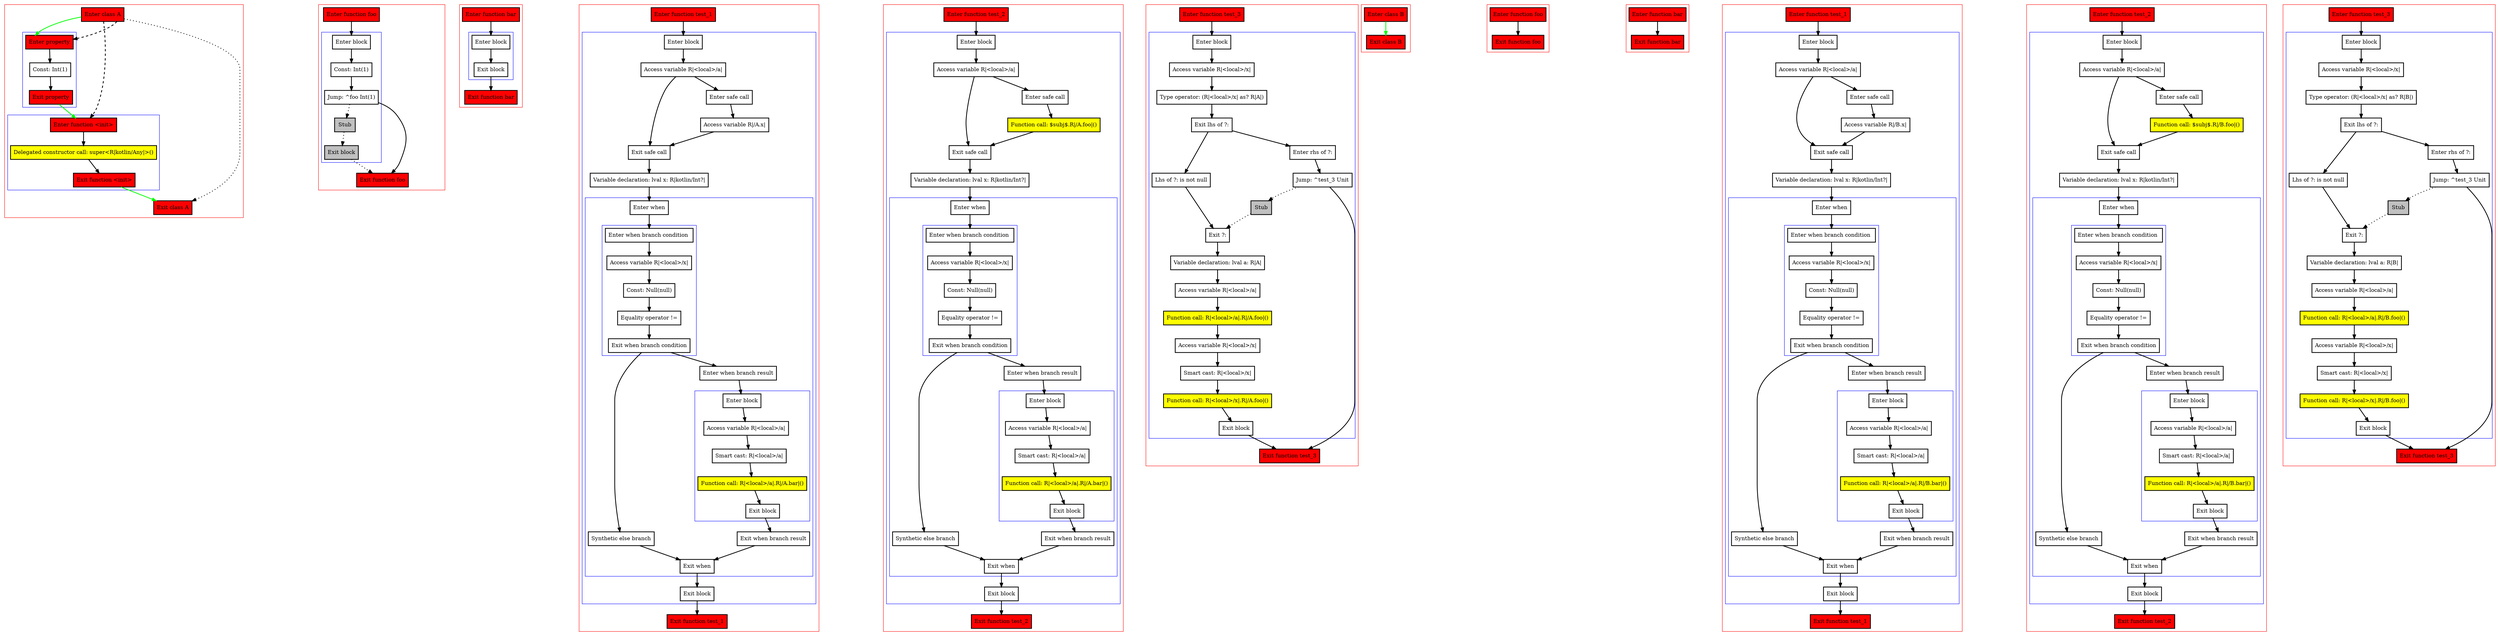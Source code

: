 digraph assignSafeCall_kt {
    graph [nodesep=3]
    node [shape=box penwidth=2]
    edge [penwidth=2]

    subgraph cluster_0 {
        color=red
        0 [label="Enter class A" style="filled" fillcolor=red];
        subgraph cluster_1 {
            color=blue
            1 [label="Enter property" style="filled" fillcolor=red];
            2 [label="Const: Int(1)"];
            3 [label="Exit property" style="filled" fillcolor=red];
        }
        subgraph cluster_2 {
            color=blue
            4 [label="Enter function <init>" style="filled" fillcolor=red];
            5 [label="Delegated constructor call: super<R|kotlin/Any|>()" style="filled" fillcolor=yellow];
            6 [label="Exit function <init>" style="filled" fillcolor=red];
        }
        7 [label="Exit class A" style="filled" fillcolor=red];
    }
    0 -> {1} [color=green];
    0 -> {7} [style=dotted];
    0 -> {1 4} [style=dashed];
    1 -> {2};
    2 -> {3};
    3 -> {4} [color=green];
    4 -> {5};
    5 -> {6};
    6 -> {7} [color=green];

    subgraph cluster_3 {
        color=red
        8 [label="Enter function foo" style="filled" fillcolor=red];
        subgraph cluster_4 {
            color=blue
            9 [label="Enter block"];
            10 [label="Const: Int(1)"];
            11 [label="Jump: ^foo Int(1)"];
            12 [label="Stub" style="filled" fillcolor=gray];
            13 [label="Exit block" style="filled" fillcolor=gray];
        }
        14 [label="Exit function foo" style="filled" fillcolor=red];
    }
    8 -> {9};
    9 -> {10};
    10 -> {11};
    11 -> {14};
    11 -> {12} [style=dotted];
    12 -> {13} [style=dotted];
    13 -> {14} [style=dotted];

    subgraph cluster_5 {
        color=red
        15 [label="Enter function bar" style="filled" fillcolor=red];
        subgraph cluster_6 {
            color=blue
            16 [label="Enter block"];
            17 [label="Exit block"];
        }
        18 [label="Exit function bar" style="filled" fillcolor=red];
    }
    15 -> {16};
    16 -> {17};
    17 -> {18};

    subgraph cluster_7 {
        color=red
        19 [label="Enter function test_1" style="filled" fillcolor=red];
        subgraph cluster_8 {
            color=blue
            20 [label="Enter block"];
            21 [label="Access variable R|<local>/a|"];
            22 [label="Enter safe call"];
            23 [label="Access variable R|/A.x|"];
            24 [label="Exit safe call"];
            25 [label="Variable declaration: lval x: R|kotlin/Int?|"];
            subgraph cluster_9 {
                color=blue
                26 [label="Enter when"];
                subgraph cluster_10 {
                    color=blue
                    27 [label="Enter when branch condition "];
                    28 [label="Access variable R|<local>/x|"];
                    29 [label="Const: Null(null)"];
                    30 [label="Equality operator !="];
                    31 [label="Exit when branch condition"];
                }
                32 [label="Synthetic else branch"];
                33 [label="Enter when branch result"];
                subgraph cluster_11 {
                    color=blue
                    34 [label="Enter block"];
                    35 [label="Access variable R|<local>/a|"];
                    36 [label="Smart cast: R|<local>/a|"];
                    37 [label="Function call: R|<local>/a|.R|/A.bar|()" style="filled" fillcolor=yellow];
                    38 [label="Exit block"];
                }
                39 [label="Exit when branch result"];
                40 [label="Exit when"];
            }
            41 [label="Exit block"];
        }
        42 [label="Exit function test_1" style="filled" fillcolor=red];
    }
    19 -> {20};
    20 -> {21};
    21 -> {22 24};
    22 -> {23};
    23 -> {24};
    24 -> {25};
    25 -> {26};
    26 -> {27};
    27 -> {28};
    28 -> {29};
    29 -> {30};
    30 -> {31};
    31 -> {32 33};
    32 -> {40};
    33 -> {34};
    34 -> {35};
    35 -> {36};
    36 -> {37};
    37 -> {38};
    38 -> {39};
    39 -> {40};
    40 -> {41};
    41 -> {42};

    subgraph cluster_12 {
        color=red
        43 [label="Enter function test_2" style="filled" fillcolor=red];
        subgraph cluster_13 {
            color=blue
            44 [label="Enter block"];
            45 [label="Access variable R|<local>/a|"];
            46 [label="Enter safe call"];
            47 [label="Function call: $subj$.R|/A.foo|()" style="filled" fillcolor=yellow];
            48 [label="Exit safe call"];
            49 [label="Variable declaration: lval x: R|kotlin/Int?|"];
            subgraph cluster_14 {
                color=blue
                50 [label="Enter when"];
                subgraph cluster_15 {
                    color=blue
                    51 [label="Enter when branch condition "];
                    52 [label="Access variable R|<local>/x|"];
                    53 [label="Const: Null(null)"];
                    54 [label="Equality operator !="];
                    55 [label="Exit when branch condition"];
                }
                56 [label="Synthetic else branch"];
                57 [label="Enter when branch result"];
                subgraph cluster_16 {
                    color=blue
                    58 [label="Enter block"];
                    59 [label="Access variable R|<local>/a|"];
                    60 [label="Smart cast: R|<local>/a|"];
                    61 [label="Function call: R|<local>/a|.R|/A.bar|()" style="filled" fillcolor=yellow];
                    62 [label="Exit block"];
                }
                63 [label="Exit when branch result"];
                64 [label="Exit when"];
            }
            65 [label="Exit block"];
        }
        66 [label="Exit function test_2" style="filled" fillcolor=red];
    }
    43 -> {44};
    44 -> {45};
    45 -> {46 48};
    46 -> {47};
    47 -> {48};
    48 -> {49};
    49 -> {50};
    50 -> {51};
    51 -> {52};
    52 -> {53};
    53 -> {54};
    54 -> {55};
    55 -> {56 57};
    56 -> {64};
    57 -> {58};
    58 -> {59};
    59 -> {60};
    60 -> {61};
    61 -> {62};
    62 -> {63};
    63 -> {64};
    64 -> {65};
    65 -> {66};

    subgraph cluster_17 {
        color=red
        67 [label="Enter function test_3" style="filled" fillcolor=red];
        subgraph cluster_18 {
            color=blue
            68 [label="Enter block"];
            69 [label="Access variable R|<local>/x|"];
            70 [label="Type operator: (R|<local>/x| as? R|A|)"];
            71 [label="Exit lhs of ?:"];
            72 [label="Enter rhs of ?:"];
            73 [label="Jump: ^test_3 Unit"];
            74 [label="Stub" style="filled" fillcolor=gray];
            75 [label="Lhs of ?: is not null"];
            76 [label="Exit ?:"];
            77 [label="Variable declaration: lval a: R|A|"];
            78 [label="Access variable R|<local>/a|"];
            79 [label="Function call: R|<local>/a|.R|/A.foo|()" style="filled" fillcolor=yellow];
            80 [label="Access variable R|<local>/x|"];
            81 [label="Smart cast: R|<local>/x|"];
            82 [label="Function call: R|<local>/x|.R|/A.foo|()" style="filled" fillcolor=yellow];
            83 [label="Exit block"];
        }
        84 [label="Exit function test_3" style="filled" fillcolor=red];
    }
    67 -> {68};
    68 -> {69};
    69 -> {70};
    70 -> {71};
    71 -> {72 75};
    72 -> {73};
    73 -> {84};
    73 -> {74} [style=dotted];
    74 -> {76} [style=dotted];
    75 -> {76};
    76 -> {77};
    77 -> {78};
    78 -> {79};
    79 -> {80};
    80 -> {81};
    81 -> {82};
    82 -> {83};
    83 -> {84};

    subgraph cluster_19 {
        color=red
        85 [label="Enter class B" style="filled" fillcolor=red];
        86 [label="Exit class B" style="filled" fillcolor=red];
    }
    85 -> {86} [color=green];

    subgraph cluster_20 {
        color=red
        87 [label="Enter function foo" style="filled" fillcolor=red];
        88 [label="Exit function foo" style="filled" fillcolor=red];
    }
    87 -> {88};

    subgraph cluster_21 {
        color=red
        89 [label="Enter function bar" style="filled" fillcolor=red];
        90 [label="Exit function bar" style="filled" fillcolor=red];
    }
    89 -> {90};

    subgraph cluster_22 {
        color=red
        91 [label="Enter function test_1" style="filled" fillcolor=red];
        subgraph cluster_23 {
            color=blue
            92 [label="Enter block"];
            93 [label="Access variable R|<local>/a|"];
            94 [label="Enter safe call"];
            95 [label="Access variable R|/B.x|"];
            96 [label="Exit safe call"];
            97 [label="Variable declaration: lval x: R|kotlin/Int?|"];
            subgraph cluster_24 {
                color=blue
                98 [label="Enter when"];
                subgraph cluster_25 {
                    color=blue
                    99 [label="Enter when branch condition "];
                    100 [label="Access variable R|<local>/x|"];
                    101 [label="Const: Null(null)"];
                    102 [label="Equality operator !="];
                    103 [label="Exit when branch condition"];
                }
                104 [label="Synthetic else branch"];
                105 [label="Enter when branch result"];
                subgraph cluster_26 {
                    color=blue
                    106 [label="Enter block"];
                    107 [label="Access variable R|<local>/a|"];
                    108 [label="Smart cast: R|<local>/a|"];
                    109 [label="Function call: R|<local>/a|.R|/B.bar|()" style="filled" fillcolor=yellow];
                    110 [label="Exit block"];
                }
                111 [label="Exit when branch result"];
                112 [label="Exit when"];
            }
            113 [label="Exit block"];
        }
        114 [label="Exit function test_1" style="filled" fillcolor=red];
    }
    91 -> {92};
    92 -> {93};
    93 -> {94 96};
    94 -> {95};
    95 -> {96};
    96 -> {97};
    97 -> {98};
    98 -> {99};
    99 -> {100};
    100 -> {101};
    101 -> {102};
    102 -> {103};
    103 -> {104 105};
    104 -> {112};
    105 -> {106};
    106 -> {107};
    107 -> {108};
    108 -> {109};
    109 -> {110};
    110 -> {111};
    111 -> {112};
    112 -> {113};
    113 -> {114};

    subgraph cluster_27 {
        color=red
        115 [label="Enter function test_2" style="filled" fillcolor=red];
        subgraph cluster_28 {
            color=blue
            116 [label="Enter block"];
            117 [label="Access variable R|<local>/a|"];
            118 [label="Enter safe call"];
            119 [label="Function call: $subj$.R|/B.foo|()" style="filled" fillcolor=yellow];
            120 [label="Exit safe call"];
            121 [label="Variable declaration: lval x: R|kotlin/Int?|"];
            subgraph cluster_29 {
                color=blue
                122 [label="Enter when"];
                subgraph cluster_30 {
                    color=blue
                    123 [label="Enter when branch condition "];
                    124 [label="Access variable R|<local>/x|"];
                    125 [label="Const: Null(null)"];
                    126 [label="Equality operator !="];
                    127 [label="Exit when branch condition"];
                }
                128 [label="Synthetic else branch"];
                129 [label="Enter when branch result"];
                subgraph cluster_31 {
                    color=blue
                    130 [label="Enter block"];
                    131 [label="Access variable R|<local>/a|"];
                    132 [label="Smart cast: R|<local>/a|"];
                    133 [label="Function call: R|<local>/a|.R|/B.bar|()" style="filled" fillcolor=yellow];
                    134 [label="Exit block"];
                }
                135 [label="Exit when branch result"];
                136 [label="Exit when"];
            }
            137 [label="Exit block"];
        }
        138 [label="Exit function test_2" style="filled" fillcolor=red];
    }
    115 -> {116};
    116 -> {117};
    117 -> {118 120};
    118 -> {119};
    119 -> {120};
    120 -> {121};
    121 -> {122};
    122 -> {123};
    123 -> {124};
    124 -> {125};
    125 -> {126};
    126 -> {127};
    127 -> {128 129};
    128 -> {136};
    129 -> {130};
    130 -> {131};
    131 -> {132};
    132 -> {133};
    133 -> {134};
    134 -> {135};
    135 -> {136};
    136 -> {137};
    137 -> {138};

    subgraph cluster_32 {
        color=red
        139 [label="Enter function test_3" style="filled" fillcolor=red];
        subgraph cluster_33 {
            color=blue
            140 [label="Enter block"];
            141 [label="Access variable R|<local>/x|"];
            142 [label="Type operator: (R|<local>/x| as? R|B|)"];
            143 [label="Exit lhs of ?:"];
            144 [label="Enter rhs of ?:"];
            145 [label="Jump: ^test_3 Unit"];
            146 [label="Stub" style="filled" fillcolor=gray];
            147 [label="Lhs of ?: is not null"];
            148 [label="Exit ?:"];
            149 [label="Variable declaration: lval a: R|B|"];
            150 [label="Access variable R|<local>/a|"];
            151 [label="Function call: R|<local>/a|.R|/B.foo|()" style="filled" fillcolor=yellow];
            152 [label="Access variable R|<local>/x|"];
            153 [label="Smart cast: R|<local>/x|"];
            154 [label="Function call: R|<local>/x|.R|/B.foo|()" style="filled" fillcolor=yellow];
            155 [label="Exit block"];
        }
        156 [label="Exit function test_3" style="filled" fillcolor=red];
    }
    139 -> {140};
    140 -> {141};
    141 -> {142};
    142 -> {143};
    143 -> {144 147};
    144 -> {145};
    145 -> {156};
    145 -> {146} [style=dotted];
    146 -> {148} [style=dotted];
    147 -> {148};
    148 -> {149};
    149 -> {150};
    150 -> {151};
    151 -> {152};
    152 -> {153};
    153 -> {154};
    154 -> {155};
    155 -> {156};

}
